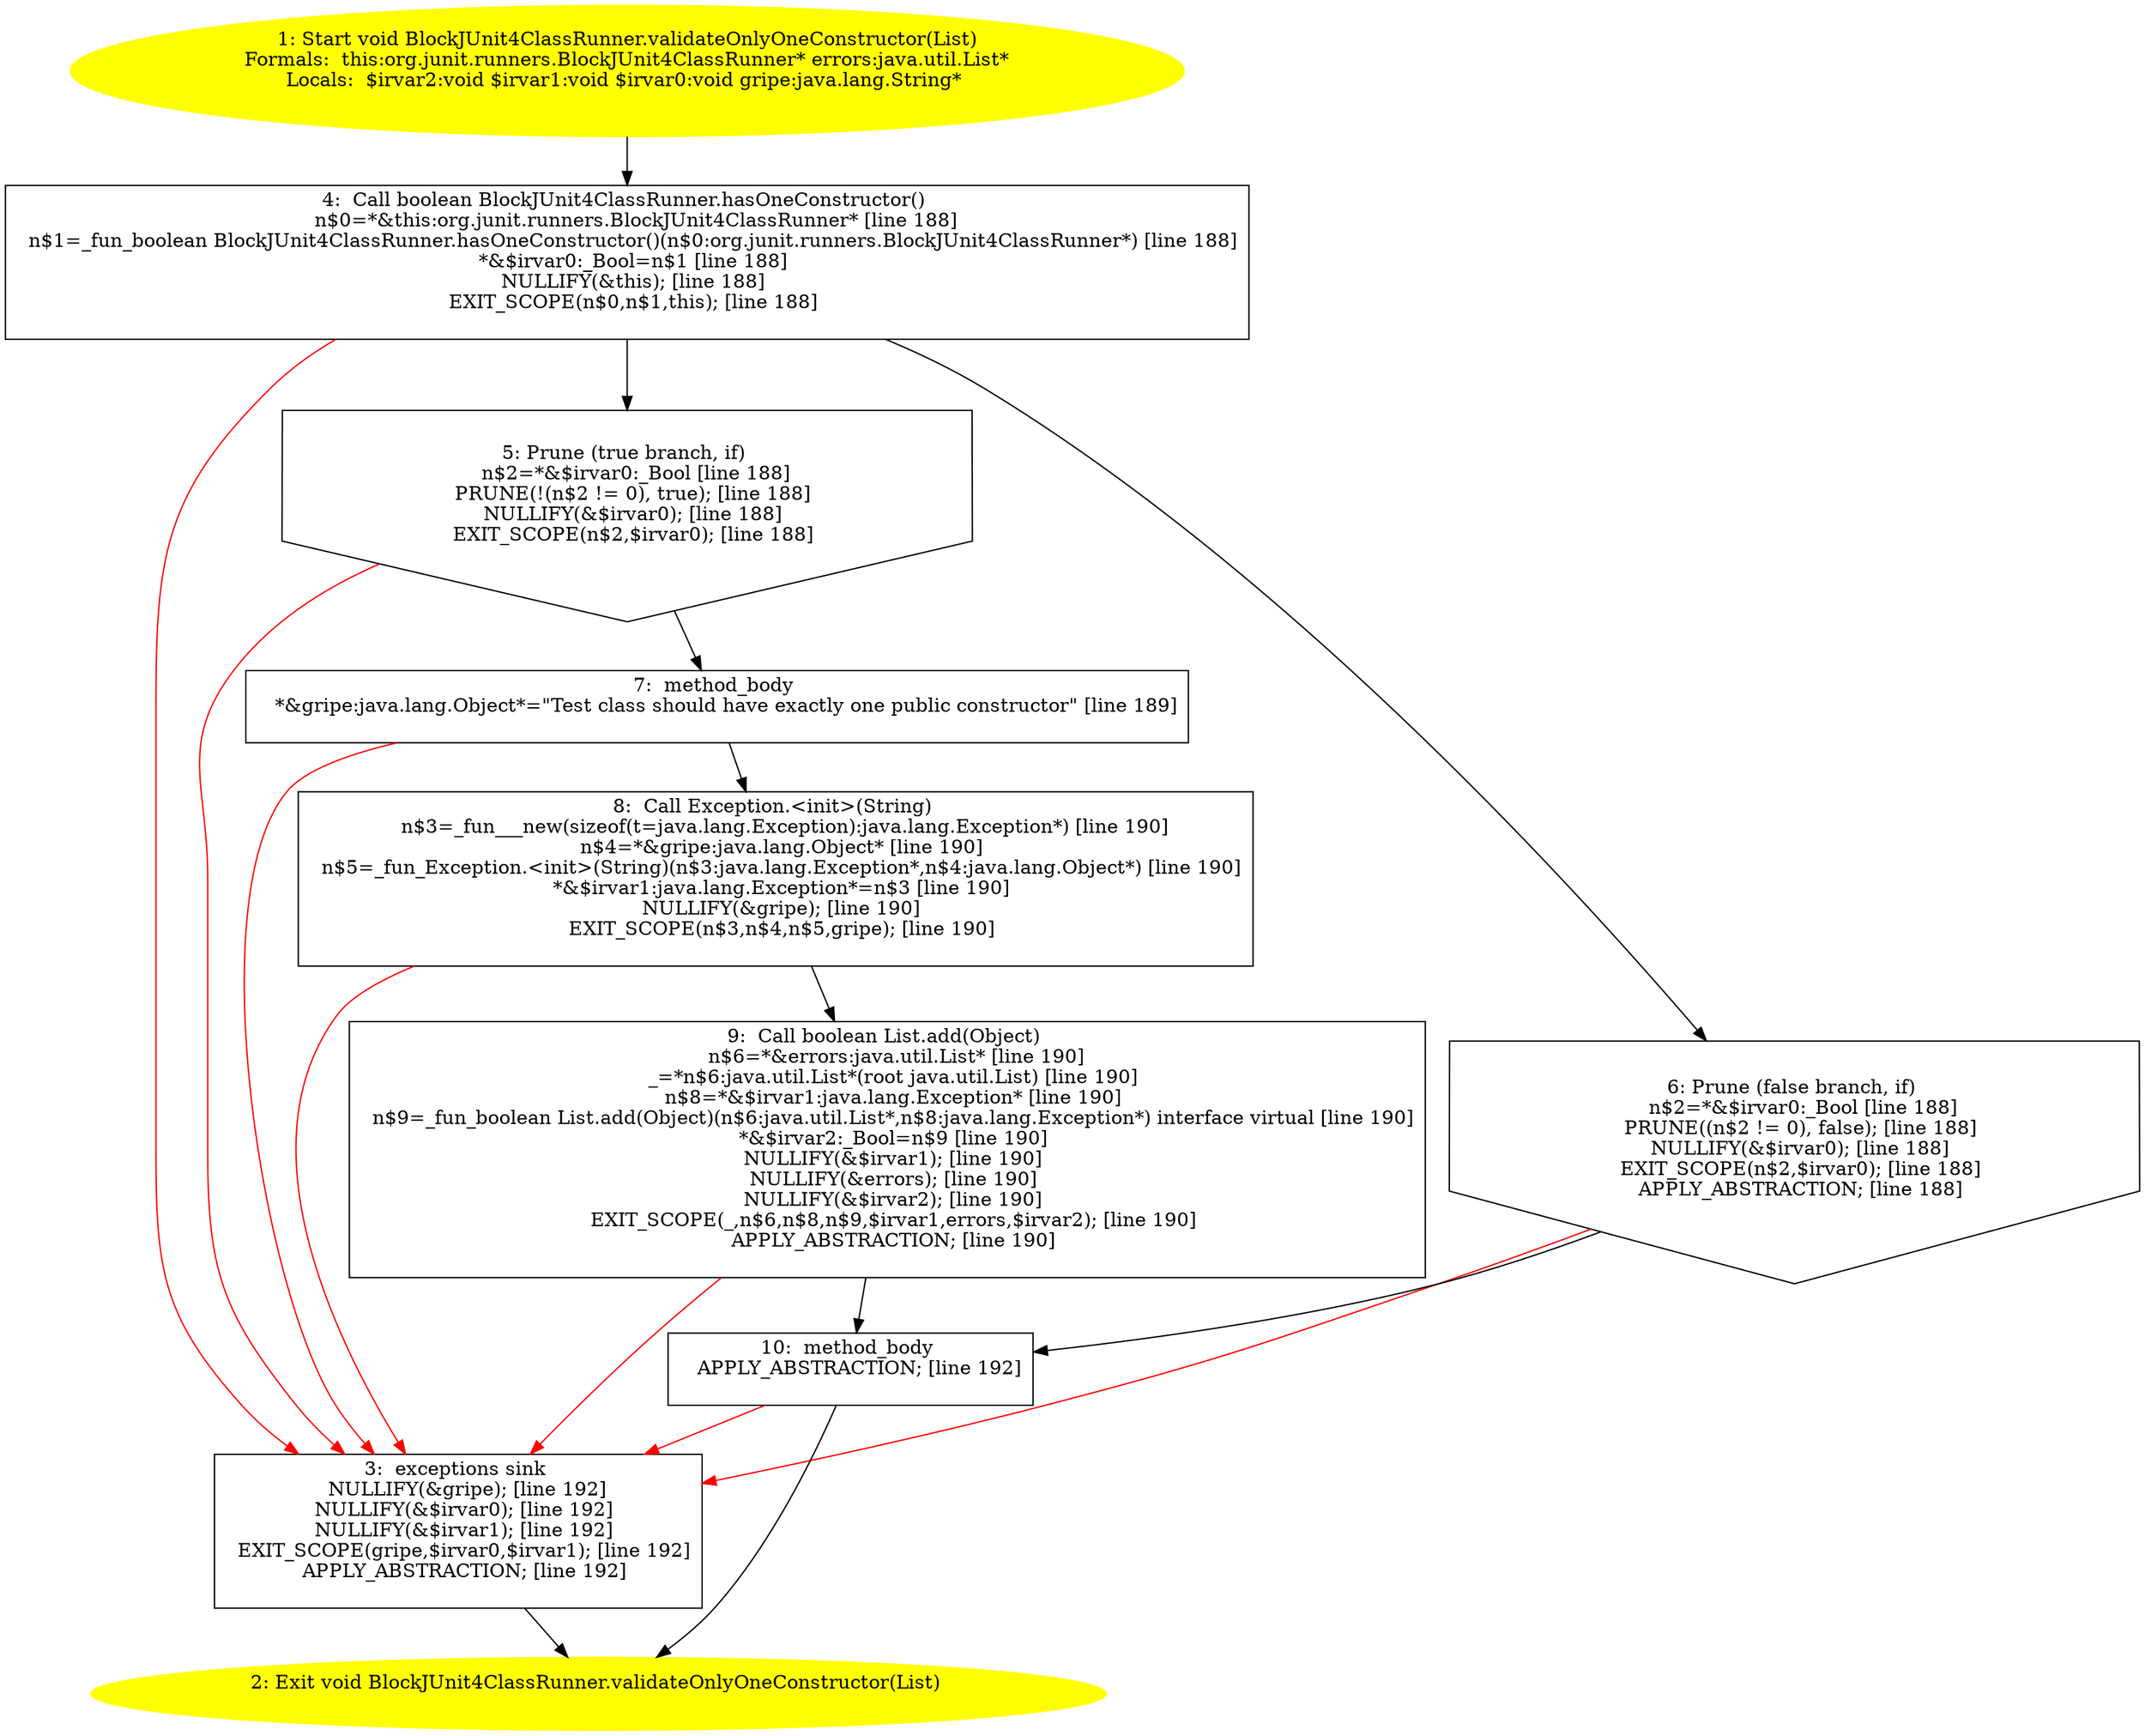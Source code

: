 /* @generated */
digraph cfg {
"org.junit.runners.BlockJUnit4ClassRunner.validateOnlyOneConstructor(java.util.List):void.e69721ac710b315a498b4ce677f02169_1" [label="1: Start void BlockJUnit4ClassRunner.validateOnlyOneConstructor(List)\nFormals:  this:org.junit.runners.BlockJUnit4ClassRunner* errors:java.util.List*\nLocals:  $irvar2:void $irvar1:void $irvar0:void gripe:java.lang.String* \n  " color=yellow style=filled]
	

	 "org.junit.runners.BlockJUnit4ClassRunner.validateOnlyOneConstructor(java.util.List):void.e69721ac710b315a498b4ce677f02169_1" -> "org.junit.runners.BlockJUnit4ClassRunner.validateOnlyOneConstructor(java.util.List):void.e69721ac710b315a498b4ce677f02169_4" ;
"org.junit.runners.BlockJUnit4ClassRunner.validateOnlyOneConstructor(java.util.List):void.e69721ac710b315a498b4ce677f02169_2" [label="2: Exit void BlockJUnit4ClassRunner.validateOnlyOneConstructor(List) \n  " color=yellow style=filled]
	

"org.junit.runners.BlockJUnit4ClassRunner.validateOnlyOneConstructor(java.util.List):void.e69721ac710b315a498b4ce677f02169_3" [label="3:  exceptions sink \n   NULLIFY(&gripe); [line 192]\n  NULLIFY(&$irvar0); [line 192]\n  NULLIFY(&$irvar1); [line 192]\n  EXIT_SCOPE(gripe,$irvar0,$irvar1); [line 192]\n  APPLY_ABSTRACTION; [line 192]\n " shape="box"]
	

	 "org.junit.runners.BlockJUnit4ClassRunner.validateOnlyOneConstructor(java.util.List):void.e69721ac710b315a498b4ce677f02169_3" -> "org.junit.runners.BlockJUnit4ClassRunner.validateOnlyOneConstructor(java.util.List):void.e69721ac710b315a498b4ce677f02169_2" ;
"org.junit.runners.BlockJUnit4ClassRunner.validateOnlyOneConstructor(java.util.List):void.e69721ac710b315a498b4ce677f02169_4" [label="4:  Call boolean BlockJUnit4ClassRunner.hasOneConstructor() \n   n$0=*&this:org.junit.runners.BlockJUnit4ClassRunner* [line 188]\n  n$1=_fun_boolean BlockJUnit4ClassRunner.hasOneConstructor()(n$0:org.junit.runners.BlockJUnit4ClassRunner*) [line 188]\n  *&$irvar0:_Bool=n$1 [line 188]\n  NULLIFY(&this); [line 188]\n  EXIT_SCOPE(n$0,n$1,this); [line 188]\n " shape="box"]
	

	 "org.junit.runners.BlockJUnit4ClassRunner.validateOnlyOneConstructor(java.util.List):void.e69721ac710b315a498b4ce677f02169_4" -> "org.junit.runners.BlockJUnit4ClassRunner.validateOnlyOneConstructor(java.util.List):void.e69721ac710b315a498b4ce677f02169_5" ;
	 "org.junit.runners.BlockJUnit4ClassRunner.validateOnlyOneConstructor(java.util.List):void.e69721ac710b315a498b4ce677f02169_4" -> "org.junit.runners.BlockJUnit4ClassRunner.validateOnlyOneConstructor(java.util.List):void.e69721ac710b315a498b4ce677f02169_6" ;
	 "org.junit.runners.BlockJUnit4ClassRunner.validateOnlyOneConstructor(java.util.List):void.e69721ac710b315a498b4ce677f02169_4" -> "org.junit.runners.BlockJUnit4ClassRunner.validateOnlyOneConstructor(java.util.List):void.e69721ac710b315a498b4ce677f02169_3" [color="red" ];
"org.junit.runners.BlockJUnit4ClassRunner.validateOnlyOneConstructor(java.util.List):void.e69721ac710b315a498b4ce677f02169_5" [label="5: Prune (true branch, if) \n   n$2=*&$irvar0:_Bool [line 188]\n  PRUNE(!(n$2 != 0), true); [line 188]\n  NULLIFY(&$irvar0); [line 188]\n  EXIT_SCOPE(n$2,$irvar0); [line 188]\n " shape="invhouse"]
	

	 "org.junit.runners.BlockJUnit4ClassRunner.validateOnlyOneConstructor(java.util.List):void.e69721ac710b315a498b4ce677f02169_5" -> "org.junit.runners.BlockJUnit4ClassRunner.validateOnlyOneConstructor(java.util.List):void.e69721ac710b315a498b4ce677f02169_7" ;
	 "org.junit.runners.BlockJUnit4ClassRunner.validateOnlyOneConstructor(java.util.List):void.e69721ac710b315a498b4ce677f02169_5" -> "org.junit.runners.BlockJUnit4ClassRunner.validateOnlyOneConstructor(java.util.List):void.e69721ac710b315a498b4ce677f02169_3" [color="red" ];
"org.junit.runners.BlockJUnit4ClassRunner.validateOnlyOneConstructor(java.util.List):void.e69721ac710b315a498b4ce677f02169_6" [label="6: Prune (false branch, if) \n   n$2=*&$irvar0:_Bool [line 188]\n  PRUNE((n$2 != 0), false); [line 188]\n  NULLIFY(&$irvar0); [line 188]\n  EXIT_SCOPE(n$2,$irvar0); [line 188]\n  APPLY_ABSTRACTION; [line 188]\n " shape="invhouse"]
	

	 "org.junit.runners.BlockJUnit4ClassRunner.validateOnlyOneConstructor(java.util.List):void.e69721ac710b315a498b4ce677f02169_6" -> "org.junit.runners.BlockJUnit4ClassRunner.validateOnlyOneConstructor(java.util.List):void.e69721ac710b315a498b4ce677f02169_10" ;
	 "org.junit.runners.BlockJUnit4ClassRunner.validateOnlyOneConstructor(java.util.List):void.e69721ac710b315a498b4ce677f02169_6" -> "org.junit.runners.BlockJUnit4ClassRunner.validateOnlyOneConstructor(java.util.List):void.e69721ac710b315a498b4ce677f02169_3" [color="red" ];
"org.junit.runners.BlockJUnit4ClassRunner.validateOnlyOneConstructor(java.util.List):void.e69721ac710b315a498b4ce677f02169_7" [label="7:  method_body \n   *&gripe:java.lang.Object*=\"Test class should have exactly one public constructor\" [line 189]\n " shape="box"]
	

	 "org.junit.runners.BlockJUnit4ClassRunner.validateOnlyOneConstructor(java.util.List):void.e69721ac710b315a498b4ce677f02169_7" -> "org.junit.runners.BlockJUnit4ClassRunner.validateOnlyOneConstructor(java.util.List):void.e69721ac710b315a498b4ce677f02169_8" ;
	 "org.junit.runners.BlockJUnit4ClassRunner.validateOnlyOneConstructor(java.util.List):void.e69721ac710b315a498b4ce677f02169_7" -> "org.junit.runners.BlockJUnit4ClassRunner.validateOnlyOneConstructor(java.util.List):void.e69721ac710b315a498b4ce677f02169_3" [color="red" ];
"org.junit.runners.BlockJUnit4ClassRunner.validateOnlyOneConstructor(java.util.List):void.e69721ac710b315a498b4ce677f02169_8" [label="8:  Call Exception.<init>(String) \n   n$3=_fun___new(sizeof(t=java.lang.Exception):java.lang.Exception*) [line 190]\n  n$4=*&gripe:java.lang.Object* [line 190]\n  n$5=_fun_Exception.<init>(String)(n$3:java.lang.Exception*,n$4:java.lang.Object*) [line 190]\n  *&$irvar1:java.lang.Exception*=n$3 [line 190]\n  NULLIFY(&gripe); [line 190]\n  EXIT_SCOPE(n$3,n$4,n$5,gripe); [line 190]\n " shape="box"]
	

	 "org.junit.runners.BlockJUnit4ClassRunner.validateOnlyOneConstructor(java.util.List):void.e69721ac710b315a498b4ce677f02169_8" -> "org.junit.runners.BlockJUnit4ClassRunner.validateOnlyOneConstructor(java.util.List):void.e69721ac710b315a498b4ce677f02169_9" ;
	 "org.junit.runners.BlockJUnit4ClassRunner.validateOnlyOneConstructor(java.util.List):void.e69721ac710b315a498b4ce677f02169_8" -> "org.junit.runners.BlockJUnit4ClassRunner.validateOnlyOneConstructor(java.util.List):void.e69721ac710b315a498b4ce677f02169_3" [color="red" ];
"org.junit.runners.BlockJUnit4ClassRunner.validateOnlyOneConstructor(java.util.List):void.e69721ac710b315a498b4ce677f02169_9" [label="9:  Call boolean List.add(Object) \n   n$6=*&errors:java.util.List* [line 190]\n  _=*n$6:java.util.List*(root java.util.List) [line 190]\n  n$8=*&$irvar1:java.lang.Exception* [line 190]\n  n$9=_fun_boolean List.add(Object)(n$6:java.util.List*,n$8:java.lang.Exception*) interface virtual [line 190]\n  *&$irvar2:_Bool=n$9 [line 190]\n  NULLIFY(&$irvar1); [line 190]\n  NULLIFY(&errors); [line 190]\n  NULLIFY(&$irvar2); [line 190]\n  EXIT_SCOPE(_,n$6,n$8,n$9,$irvar1,errors,$irvar2); [line 190]\n  APPLY_ABSTRACTION; [line 190]\n " shape="box"]
	

	 "org.junit.runners.BlockJUnit4ClassRunner.validateOnlyOneConstructor(java.util.List):void.e69721ac710b315a498b4ce677f02169_9" -> "org.junit.runners.BlockJUnit4ClassRunner.validateOnlyOneConstructor(java.util.List):void.e69721ac710b315a498b4ce677f02169_10" ;
	 "org.junit.runners.BlockJUnit4ClassRunner.validateOnlyOneConstructor(java.util.List):void.e69721ac710b315a498b4ce677f02169_9" -> "org.junit.runners.BlockJUnit4ClassRunner.validateOnlyOneConstructor(java.util.List):void.e69721ac710b315a498b4ce677f02169_3" [color="red" ];
"org.junit.runners.BlockJUnit4ClassRunner.validateOnlyOneConstructor(java.util.List):void.e69721ac710b315a498b4ce677f02169_10" [label="10:  method_body \n   APPLY_ABSTRACTION; [line 192]\n " shape="box"]
	

	 "org.junit.runners.BlockJUnit4ClassRunner.validateOnlyOneConstructor(java.util.List):void.e69721ac710b315a498b4ce677f02169_10" -> "org.junit.runners.BlockJUnit4ClassRunner.validateOnlyOneConstructor(java.util.List):void.e69721ac710b315a498b4ce677f02169_2" ;
	 "org.junit.runners.BlockJUnit4ClassRunner.validateOnlyOneConstructor(java.util.List):void.e69721ac710b315a498b4ce677f02169_10" -> "org.junit.runners.BlockJUnit4ClassRunner.validateOnlyOneConstructor(java.util.List):void.e69721ac710b315a498b4ce677f02169_3" [color="red" ];
}
